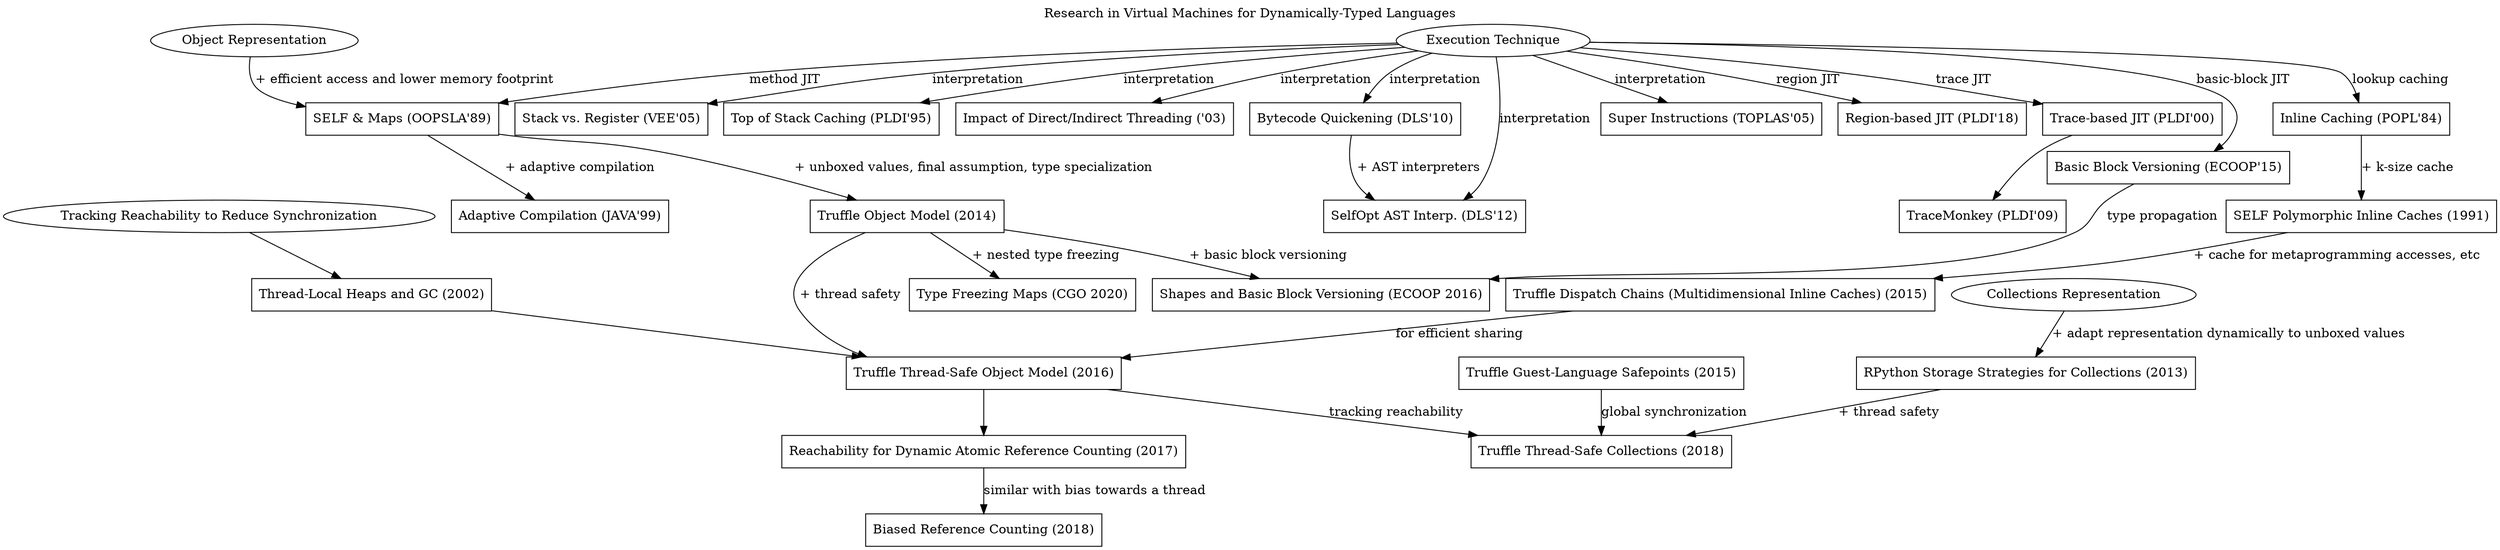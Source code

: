 digraph G {
  label = "Research in Virtual Machines for Dynamically-Typed Languages"
  labelloc = "t"
  node [shape = "box"]

  # Nodes
  pic [label = "SELF Polymorphic Inline Caches (1991)",
       tooltip = "Optimizing Dynamically-Typed Object-Oriented Languages With Polymorphic Inline Caches",
       URL = "http://bibliography.selflanguage.org/_static/pics.pdf"]
  mpic [label = "Truffle Dispatch Chains (Multidimensional Inline Caches) (2015)",
        tooltip = "Zero-Overhead Metaprogramming; Reflection and Metaobject Protocols Fast and without Compromises",
        URL = "https://stefan-marr.de/downloads/pldi15-marr-et-al-zero-overhead-metaprogramming.pdf"]

  om [label = "Object Representation", shape="oval"]
  maps [label = "SELF & Maps (OOPSLA'89)",
        tooltip = "An Efficient Implementation of SELF a Dynamically-Typed Object-Oriented Language Based on Prototypes",
        URL = "http://www.selflanguage.org/_static/published/implementation.pdf"]
  tosm [label = "Truffle Object Model (2014)",
        tooltip = "An Object Storage Model for the Truffle Language Implementation Framework",
        URL = "https://chrisseaton.com/rubytruffle/pppj14-om/pppj14-om.pdf"]
  tso [label = "Truffle Thread-Safe Object Model (2016)",
       tooltip = "Efficient and Thread-Safe Objects for Dynamically-Typed Languages",
       URL = "https://eregon.me/blog/assets/research/thread-safe-objects.pdf"]

  glsp [label = "Truffle Guest-Language Safepoints (2015)",
        tooltip = "Techniques and Applications for Guest-Language Safepoints",
        URL = "https://eregon.me/blog/assets/research/guest-language-safepoints.pdf"]

  freezing [label = "Type Freezing Maps (CGO 2020)",
            tooltip = "Type Freezing: Exploiting Attribute Type Monomorphism in Tracing JIT Compilers",
            URL = "https://doi.org/10.1145/3368826.3377907"]
  shapesAndBBV [label = "Shapes and Basic Block Versioning (ECOOP 2016)",
                tooltip = "Interprocedural Type Specialization of JavaScript Programs Without Type Analysis",
                URL = "https://drops.dagstuhl.de/opus/volltexte/2016/6101/pdf/LIPIcs-ECOOP-2016-7.pdf"]

  collections [label = "Collections Representation", shape="oval"]
  ss [label = "RPython Storage Strategies for Collections (2013)",
      tooltip = "Storage Strategies for Collections in Dynamically Typed Languages",
      URL = "https://tratt.net/laurie/research/pubs/html/bolz_diekmann_tratt__storage_strategies_for_collections_in_dynamically_typed_languages/"]
  tsc [label = "Truffle Thread-Safe Collections (2018)",
       tooltip = "Parallelization of Dynamic Languages: Synchronizing Built-in Collections",
       URL = "https://eregon.me/blog/assets/research/thread-safe-collections.pdf"]

  reachability [label = "Tracking Reachability to Reduce Synchronization", shape="oval"]
  domani [label = "Thread-Local Heaps and GC (2002)",
          tooltip = "Thread-Local Heaps for Java",
          URL = "http://citeseerx.ist.psu.edu/viewdoc/download?doi=10.1.1.63.5846&amp;rep=rep1&amp;type=pdf"]
  rarc [label = "Reachability for Dynamic Atomic Reference Counting (2017)",
        tooltip = "Dynamic Atomicity: Optimizing Swift Memory Management",
        URL = "https://dl.acm.org/doi/10.1145/3133841.3133843"]
  brc [label = "Biased Reference Counting (2018)",
       tooltip = "Biased Reference Counting: Minimizing Atomic Operations in Garbage Collection",
       URL = "https://iacoma.cs.uiuc.edu/iacoma-papers/pact18.pdf"]

  exe [label = "Execution Technique", shape="oval"]
  stackVsReg [label = "Stack vs. Register (VEE'05)",
       tooltip = "Virtual Machine Showdown: Stack Versus Registers",
       URL = "https://www.usenix.org/legacy/events%2Fvee05%2Ffull_papers/p153-yunhe.pdf"]
  topOfStack [label = "Top of Stack Caching (PLDI'95)",
       tooltip = "Stack Caching for Interpreters",
       URL = "http://www2.cs.arizona.edu/~collberg/Teaching/553/2011/Resources/ertl94sc.pdf"]
  directIndirect [label = "Impact of Direct/Indirect Threading ('03)",
       tooltip = "The Structure and Performance of Efficient Interpreters",
       URL = "https://www.jilp.org/vol5/v5paper12.pdf"]
  selfOptAst [label = "SelfOpt AST Interp. (DLS'12)",
       tooltip = "Self-Optimizing AST Interpreters",
       URL = "http://lafo.ssw.uni-linz.ac.at/papers/2012_DLS_SelfOptimizingASTInterpreters.pdf"]
  superInstructions [label = "Super Instructions (TOPLAS'05)",
       tooltip = "Optimizing Indirect Branch Prediction Accuracy in Virtual Machine Interpreters",
       URL = "https://www.scss.tcd.ie/David.Gregg/papers/toplas05.pdf"]
  quickening [label = "Bytecode Quickening (DLS'10)",
       tooltip = "Efficient Interpretation Using Quickening",
       URL = "https://publications.sba-research.org/publications/dls10.pdf"]

  inlineCaching [label = "Inline Caching (POPL'84)",
       tooltip = "Efficient Implementation of the Smalltalk-80 System",
       URL = "http://web.cs.ucla.edu/~palsberg/course/cs232/papers/DeutschSchiffman-popl84.pdf"]


  adaptiveJit [label = "Adaptive Compilation (JAVA'99)",
       tooltip = "The Jalapeño Dynamic Optimizing Compiler for Java",
       URL = "https://pdfs.semanticscholar.org/8738/ba4b09cac68ad1ab7d036a6d5e40a17ee2c7.pdf"]

  regionBased [label = "Region-based JIT (PLDI'18)",
       tooltip = "HHVM JIT: A Profile-guided, Region-based Compiler for PHP and Hack",
       URL = "https://research.fb.com/wp-content/uploads/2018/04/hhvm-jit-a-profile-guided-region-based-compiler-for-php-and-hack.pdf"]
  traceBased [label = "Trace-based JIT (PLDI'00)",
       tooltip = "Dynamo: A Transparent Dynamic Optimization System",
       URL = "https://www.complang.tuwien.ac.at/andi/bala.pdf"]
  traceMonkey [label = "TraceMonkey (PLDI'09)",
       tooltip = "Trace-based Just-in-time Type Specialization for Dynamic Languages",
       URL = "http://dept.cs.williams.edu/~freund/cs434/gal-trace.pdf"]


  basicBlockVersioning [label = "Basic Block Versioning (ECOOP'15)",
       tooltip = "Simple and Effective Type Check Removal through Lazy Basic Block Versioning",
       URL = "https://drops.dagstuhl.de/opus/volltexte/2015/5219/pdf/9.pdf"]

  # Edges
  inlineCaching -> pic [label = "+ k-size cache"]
  pic -> mpic [label = "+ cache for metaprogramming accesses, etc"]
  mpic -> tso [label = "for efficient sharing"]

  om -> maps [label = "+ efficient access and lower memory footprint"]
  maps -> tosm [label = "+ unboxed values, final assumption, type specialization"]
  tosm -> tso [label = "+ thread safety"]
  tosm -> shapesAndBBV [label = "+ basic block versioning"]
  tosm -> freezing [label = "+ nested type freezing"]
  tso -> rarc
  rarc -> brc [label = "similar with bias towards a thread"]

  reachability -> domani
  domani -> tso

  tso -> tsc [label = "tracking reachability"]
  glsp -> tsc [label = "global synchronization"]
  collections -> ss [label = "+ adapt representation dynamically to unboxed values"]
  ss -> tsc [label = "+ thread safety"]

  exe -> inlineCaching [label = "lookup caching"]
  exe -> directIndirect [label = "interpretation"]
  exe -> stackVsReg [label = "interpretation"]
  exe -> topOfStack [label = "interpretation"]
  exe -> superInstructions [label = "interpretation"]
  exe -> selfOptAst [label = "interpretation"]
  exe -> quickening [label = "interpretation"]
  quickening -> selfOptAst [label = "+ AST interpreters"]
  exe -> maps [label = "method JIT"]
  exe -> regionBased [label = "region JIT"]
  exe -> traceBased [label = "trace JIT"]
  exe -> basicBlockVersioning [label = "basic-block JIT"]
  basicBlockVersioning -> shapesAndBBV [label = "type propagation"]
  traceBased -> traceMonkey
  maps -> adaptiveJit [label = "+ adaptive compilation"]
}
